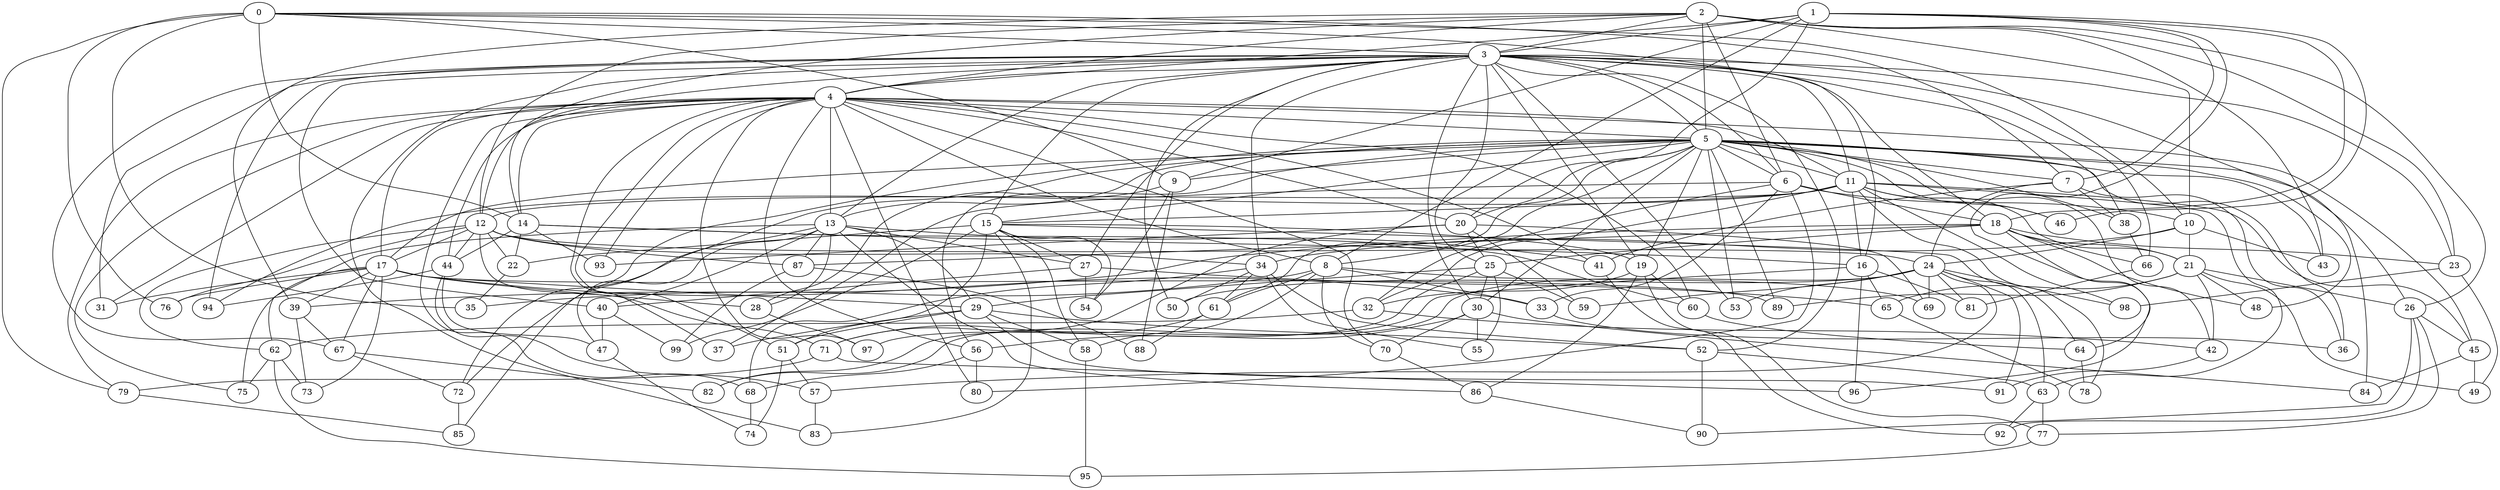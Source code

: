 strict graph "barabasi_albert_graph(100,3)" {
0;
1;
2;
3;
4;
5;
6;
7;
8;
9;
10;
11;
12;
13;
14;
15;
16;
17;
18;
19;
20;
21;
22;
23;
24;
25;
26;
27;
28;
29;
30;
31;
32;
33;
34;
35;
36;
37;
38;
39;
40;
41;
42;
43;
44;
45;
46;
47;
48;
49;
50;
51;
52;
53;
54;
55;
56;
57;
58;
59;
60;
61;
62;
63;
64;
65;
66;
67;
68;
69;
70;
71;
72;
73;
74;
75;
76;
77;
78;
79;
80;
81;
82;
83;
84;
85;
86;
87;
88;
89;
90;
91;
92;
93;
94;
95;
96;
97;
98;
99;
0 -- 3  [is_available=True, prob="0.276737368821"];
0 -- 7  [is_available=True, prob="0.520986492666"];
0 -- 9  [is_available=True, prob="0.534124123859"];
0 -- 10  [is_available=True, prob="0.080489124311"];
0 -- 76  [is_available=True, prob="0.8428792346"];
0 -- 14  [is_available=True, prob="0.352140951702"];
0 -- 79  [is_available=True, prob="0.386607679558"];
0 -- 16  [is_available=True, prob="0.64375789707"];
0 -- 35  [is_available=True, prob="0.123207542424"];
1 -- 96  [is_available=True, prob="1.0"];
1 -- 3  [is_available=True, prob="0.978832650037"];
1 -- 4  [is_available=True, prob="0.227187453128"];
1 -- 7  [is_available=True, prob="1.0"];
1 -- 8  [is_available=True, prob="0.629427544225"];
1 -- 9  [is_available=True, prob="0.218765249359"];
1 -- 46  [is_available=True, prob="0.668790356708"];
1 -- 18  [is_available=True, prob="1.0"];
1 -- 20  [is_available=True, prob="0.0708927186659"];
2 -- 3  [is_available=True, prob="1.0"];
2 -- 4  [is_available=True, prob="0.138835765925"];
2 -- 5  [is_available=True, prob="1.0"];
2 -- 6  [is_available=True, prob="1.0"];
2 -- 39  [is_available=True, prob="0.0482408141281"];
2 -- 10  [is_available=True, prob="1.0"];
2 -- 43  [is_available=True, prob="0.600491600704"];
2 -- 12  [is_available=True, prob="0.352474849798"];
2 -- 14  [is_available=True, prob="0.21869884332"];
2 -- 23  [is_available=True, prob="0.68635066629"];
2 -- 26  [is_available=True, prob="1.0"];
3 -- 4  [is_available=True, prob="0.870367827176"];
3 -- 5  [is_available=True, prob="0.692243524786"];
3 -- 6  [is_available=True, prob="0.979314658481"];
3 -- 11  [is_available=True, prob="0.40035939491"];
3 -- 12  [is_available=True, prob="1.0"];
3 -- 13  [is_available=True, prob="0.0808367075343"];
3 -- 15  [is_available=True, prob="1.0"];
3 -- 18  [is_available=True, prob="1.0"];
3 -- 19  [is_available=True, prob="1.0"];
3 -- 23  [is_available=True, prob="0.265187603788"];
3 -- 25  [is_available=True, prob="1.0"];
3 -- 27  [is_available=True, prob="0.670314727847"];
3 -- 30  [is_available=True, prob="0.297456854924"];
3 -- 31  [is_available=True, prob="0.691357465077"];
3 -- 34  [is_available=True, prob="0.130228580364"];
3 -- 38  [is_available=True, prob="0.722178365084"];
3 -- 40  [is_available=True, prob="0.997096212645"];
3 -- 50  [is_available=True, prob="0.714281471954"];
3 -- 52  [is_available=True, prob="0.559130708333"];
3 -- 53  [is_available=True, prob="0.955969775777"];
3 -- 66  [is_available=True, prob="0.717054144898"];
3 -- 67  [is_available=True, prob="0.00380338222736"];
3 -- 83  [is_available=True, prob="0.32555982408"];
3 -- 84  [is_available=True, prob="0.193304964011"];
3 -- 94  [is_available=True, prob="0.257760802652"];
4 -- 5  [is_available=True, prob="0.15018282736"];
4 -- 8  [is_available=True, prob="1.0"];
4 -- 11  [is_available=True, prob="0.681054204346"];
4 -- 13  [is_available=True, prob="0.591145192346"];
4 -- 14  [is_available=True, prob="1.0"];
4 -- 17  [is_available=True, prob="0.24268476695"];
4 -- 20  [is_available=True, prob="0.571871371263"];
4 -- 31  [is_available=True, prob="0.922486316487"];
4 -- 37  [is_available=True, prob="1.0"];
4 -- 41  [is_available=True, prob="0.366354949483"];
4 -- 44  [is_available=True, prob="0.501396799656"];
4 -- 45  [is_available=True, prob="0.759317805335"];
4 -- 51  [is_available=True, prob="0.00935509734431"];
4 -- 56  [is_available=True, prob="0.912077584942"];
4 -- 60  [is_available=True, prob="0.254013082138"];
4 -- 68  [is_available=True, prob="1.0"];
4 -- 70  [is_available=True, prob="0.108712787457"];
4 -- 75  [is_available=True, prob="1.0"];
4 -- 79  [is_available=True, prob="0.842971693646"];
4 -- 80  [is_available=True, prob="0.86129559221"];
4 -- 93  [is_available=True, prob="0.561355437322"];
4 -- 97  [is_available=True, prob="0.33192723743"];
5 -- 6  [is_available=True, prob="0.487660564606"];
5 -- 7  [is_available=True, prob="1.0"];
5 -- 8  [is_available=True, prob="0.8218150069"];
5 -- 9  [is_available=True, prob="0.357924579936"];
5 -- 11  [is_available=True, prob="0.858864631363"];
5 -- 13  [is_available=True, prob="0.549135849174"];
5 -- 15  [is_available=True, prob="0.351038466461"];
5 -- 17  [is_available=True, prob="0.168260106632"];
5 -- 19  [is_available=True, prob="1.0"];
5 -- 20  [is_available=True, prob="0.643835814313"];
5 -- 26  [is_available=True, prob="0.389613426846"];
5 -- 30  [is_available=True, prob="0.837361955645"];
5 -- 36  [is_available=True, prob="0.0917502004465"];
5 -- 38  [is_available=True, prob="0.801324058659"];
5 -- 42  [is_available=True, prob="0.14438333145"];
5 -- 43  [is_available=True, prob="0.0810169139976"];
5 -- 46  [is_available=True, prob="0.815149037462"];
5 -- 48  [is_available=True, prob="1.0"];
5 -- 53  [is_available=True, prob="0.694177102524"];
5 -- 56  [is_available=True, prob="0.83211063837"];
5 -- 61  [is_available=True, prob="1.0"];
5 -- 72  [is_available=True, prob="0.14883045708"];
5 -- 85  [is_available=True, prob="0.128750325013"];
5 -- 89  [is_available=True, prob="0.188723395999"];
6 -- 32  [is_available=True, prob="0.819589772108"];
6 -- 33  [is_available=True, prob="0.52973219235"];
6 -- 10  [is_available=True, prob="0.907608381381"];
6 -- 80  [is_available=True, prob="0.0628788660629"];
6 -- 18  [is_available=True, prob="0.814289225622"];
6 -- 37  [is_available=True, prob="0.501897623044"];
7 -- 36  [is_available=True, prob="0.845064580599"];
7 -- 38  [is_available=True, prob="0.16491196519"];
7 -- 41  [is_available=True, prob="0.0632783876783"];
7 -- 24  [is_available=True, prob="1.0"];
8 -- 35  [is_available=True, prob="1.0"];
8 -- 70  [is_available=True, prob="0.37993024154"];
8 -- 33  [is_available=True, prob="1.0"];
8 -- 58  [is_available=True, prob="1.0"];
8 -- 61  [is_available=True, prob="0.511423064488"];
8 -- 69  [is_available=True, prob="1.0"];
9 -- 54  [is_available=True, prob="0.0143582669705"];
9 -- 88  [is_available=True, prob="0.948060645031"];
9 -- 28  [is_available=True, prob="1.0"];
10 -- 43  [is_available=True, prob="0.946725032926"];
10 -- 34  [is_available=True, prob="0.702892021842"];
10 -- 21  [is_available=True, prob="1.0"];
10 -- 24  [is_available=True, prob="1.0"];
11 -- 32  [is_available=True, prob="0.521088543817"];
11 -- 98  [is_available=True, prob="1.0"];
11 -- 12  [is_available=True, prob="1.0"];
11 -- 45  [is_available=True, prob="0.981458743398"];
11 -- 46  [is_available=True, prob="0.9296422184"];
11 -- 15  [is_available=True, prob="0.805886876154"];
11 -- 16  [is_available=True, prob="0.123362201011"];
11 -- 21  [is_available=True, prob="0.433720871001"];
11 -- 78  [is_available=True, prob="1.0"];
11 -- 94  [is_available=True, prob="0.757849637198"];
11 -- 63  [is_available=True, prob="0.745408583621"];
12 -- 71  [is_available=True, prob="1.0"];
12 -- 76  [is_available=True, prob="0.34531377187"];
12 -- 44  [is_available=True, prob="0.81897305275"];
12 -- 34  [is_available=True, prob="0.146897111091"];
12 -- 17  [is_available=True, prob="0.429514898402"];
12 -- 22  [is_available=True, prob="0.212448689583"];
12 -- 87  [is_available=True, prob="0.465440880041"];
12 -- 24  [is_available=True, prob="1.0"];
12 -- 62  [is_available=True, prob="0.22650924317"];
13 -- 40  [is_available=True, prob="0.0174588349643"];
13 -- 41  [is_available=True, prob="0.603807633892"];
13 -- 47  [is_available=True, prob="1.0"];
13 -- 72  [is_available=True, prob="0.686031424436"];
13 -- 86  [is_available=True, prob="0.351646843038"];
13 -- 87  [is_available=True, prob="0.248790680712"];
13 -- 27  [is_available=True, prob="0.821044739003"];
13 -- 28  [is_available=True, prob="1.0"];
13 -- 29  [is_available=True, prob="0.769021685219"];
13 -- 62  [is_available=True, prob="0.465642777236"];
14 -- 44  [is_available=True, prob="0.390142486338"];
14 -- 16  [is_available=True, prob="0.336735819413"];
14 -- 22  [is_available=True, prob="0.378716822556"];
14 -- 60  [is_available=True, prob="0.502701515716"];
14 -- 93  [is_available=True, prob="0.551549486608"];
15 -- 64  [is_available=True, prob="0.815309983334"];
15 -- 51  [is_available=True, prob="0.91659128671"];
15 -- 83  [is_available=True, prob="0.16363239964"];
15 -- 54  [is_available=True, prob="0.374431377579"];
15 -- 99  [is_available=True, prob="1.0"];
15 -- 19  [is_available=True, prob="1.0"];
15 -- 22  [is_available=True, prob="1.0"];
15 -- 58  [is_available=True, prob="0.133689475859"];
15 -- 27  [is_available=True, prob="0.517922180149"];
16 -- 65  [is_available=True, prob="1.0"];
16 -- 96  [is_available=True, prob="0.0323198711545"];
16 -- 81  [is_available=True, prob="0.962228738915"];
16 -- 82  [is_available=True, prob="0.372348615471"];
17 -- 33  [is_available=True, prob="0.855926944259"];
17 -- 67  [is_available=True, prob="1.0"];
17 -- 39  [is_available=True, prob="0.534480214442"];
17 -- 73  [is_available=True, prob="0.316014153257"];
17 -- 75  [is_available=True, prob="0.16960078459"];
17 -- 76  [is_available=True, prob="0.658989726423"];
17 -- 89  [is_available=True, prob="0.547349726932"];
17 -- 28  [is_available=True, prob="0.245918222237"];
17 -- 29  [is_available=True, prob="0.437571041758"];
17 -- 31  [is_available=True, prob="0.962867528619"];
18 -- 64  [is_available=True, prob="1.0"];
18 -- 66  [is_available=True, prob="0.0662847810047"];
18 -- 39  [is_available=True, prob="0.139263507215"];
18 -- 87  [is_available=True, prob="0.417843489338"];
18 -- 48  [is_available=True, prob="0.221111049586"];
18 -- 21  [is_available=True, prob="0.282123496202"];
18 -- 23  [is_available=True, prob="0.552149657234"];
18 -- 25  [is_available=True, prob="0.0751962533722"];
19 -- 32  [is_available=True, prob="0.609642325598"];
19 -- 77  [is_available=True, prob="0.190195050538"];
19 -- 86  [is_available=True, prob="1.0"];
19 -- 60  [is_available=True, prob="0.541861647039"];
20 -- 71  [is_available=True, prob="0.168397636648"];
20 -- 25  [is_available=True, prob="0.030214881665"];
20 -- 59  [is_available=True, prob="1.0"];
20 -- 93  [is_available=True, prob="0.0220178454919"];
20 -- 69  [is_available=True, prob="1.0"];
21 -- 65  [is_available=True, prob="0.298748861481"];
21 -- 42  [is_available=True, prob="0.708397877338"];
21 -- 48  [is_available=True, prob="0.599175543551"];
21 -- 49  [is_available=True, prob="0.386338264258"];
21 -- 89  [is_available=True, prob="0.62069965241"];
21 -- 26  [is_available=True, prob="0.403402331024"];
22 -- 35  [is_available=True, prob="0.0148305070759"];
23 -- 98  [is_available=True, prob="0.407240252906"];
23 -- 49  [is_available=True, prob="0.805738166666"];
24 -- 98  [is_available=True, prob="0.480715075178"];
24 -- 91  [is_available=True, prob="1.0"];
24 -- 69  [is_available=True, prob="0.905422509659"];
24 -- 82  [is_available=True, prob="0.0768757389764"];
24 -- 81  [is_available=True, prob="0.795113795561"];
24 -- 50  [is_available=True, prob="0.77627912144"];
24 -- 53  [is_available=True, prob="0.944811826844"];
24 -- 57  [is_available=True, prob="1.0"];
24 -- 59  [is_available=True, prob="0.533569613499"];
24 -- 63  [is_available=True, prob="0.601404188101"];
25 -- 97  [is_available=True, prob="0.755887455267"];
25 -- 55  [is_available=True, prob="1.0"];
25 -- 59  [is_available=True, prob="0.239944687748"];
25 -- 29  [is_available=True, prob="0.225832704836"];
25 -- 30  [is_available=True, prob="1.0"];
26 -- 45  [is_available=True, prob="0.635814888143"];
26 -- 77  [is_available=True, prob="0.462583717266"];
26 -- 90  [is_available=True, prob="0.852041956753"];
26 -- 92  [is_available=True, prob="1.0"];
27 -- 65  [is_available=True, prob="0.409458153291"];
27 -- 40  [is_available=True, prob="0.43422763926"];
27 -- 54  [is_available=True, prob="1.0"];
28 -- 97  [is_available=True, prob="0.191253845689"];
29 -- 37  [is_available=True, prob="0.759594139786"];
29 -- 51  [is_available=True, prob="1.0"];
29 -- 52  [is_available=True, prob="0.779820871155"];
29 -- 58  [is_available=True, prob="0.149339772023"];
29 -- 91  [is_available=True, prob="0.796312343523"];
30 -- 70  [is_available=True, prob="0.398238527804"];
30 -- 84  [is_available=True, prob="0.511117984329"];
30 -- 55  [is_available=True, prob="0.228828757015"];
30 -- 56  [is_available=True, prob="1.0"];
32 -- 42  [is_available=True, prob="1.0"];
32 -- 62  [is_available=True, prob="0.0346943613876"];
33 -- 36  [is_available=True, prob="1.0"];
34 -- 68  [is_available=True, prob="0.301274080001"];
34 -- 50  [is_available=True, prob="1.0"];
34 -- 52  [is_available=True, prob="0.793269520003"];
34 -- 55  [is_available=True, prob="0.13558032093"];
34 -- 61  [is_available=True, prob="0.33898174297"];
38 -- 66  [is_available=True, prob="1.0"];
39 -- 67  [is_available=True, prob="1.0"];
39 -- 73  [is_available=True, prob="1.0"];
40 -- 99  [is_available=True, prob="0.32983206822"];
40 -- 47  [is_available=True, prob="1.0"];
41 -- 92  [is_available=True, prob="0.814875962793"];
42 -- 91  [is_available=True, prob="1.0"];
44 -- 47  [is_available=True, prob="0.851707588786"];
44 -- 57  [is_available=True, prob="1.0"];
44 -- 94  [is_available=True, prob="0.647264515054"];
45 -- 84  [is_available=True, prob="0.368944269865"];
45 -- 49  [is_available=True, prob="0.303468211696"];
47 -- 74  [is_available=True, prob="0.546072557626"];
51 -- 57  [is_available=True, prob="0.0320091799112"];
51 -- 74  [is_available=True, prob="0.0441796137096"];
52 -- 90  [is_available=True, prob="0.458214471795"];
52 -- 63  [is_available=True, prob="0.18148960236"];
56 -- 80  [is_available=True, prob="1.0"];
56 -- 68  [is_available=True, prob="1.0"];
57 -- 83  [is_available=True, prob="0.0279235468625"];
58 -- 95  [is_available=True, prob="0.934900144219"];
60 -- 64  [is_available=True, prob="0.184991671852"];
61 -- 88  [is_available=True, prob="0.43188318178"];
61 -- 71  [is_available=True, prob="0.419979818144"];
62 -- 73  [is_available=True, prob="0.0131579611368"];
62 -- 75  [is_available=True, prob="1.0"];
62 -- 95  [is_available=True, prob="1.0"];
63 -- 92  [is_available=True, prob="0.0630254522032"];
63 -- 77  [is_available=True, prob="0.654934020096"];
64 -- 78  [is_available=True, prob="0.189454287712"];
65 -- 78  [is_available=True, prob="0.718204249616"];
66 -- 81  [is_available=True, prob="1.0"];
67 -- 72  [is_available=True, prob="0.848681093419"];
67 -- 82  [is_available=True, prob="1.0"];
68 -- 74  [is_available=True, prob="0.949364147175"];
70 -- 86  [is_available=True, prob="0.341064984198"];
71 -- 96  [is_available=True, prob="1.0"];
71 -- 79  [is_available=True, prob="0.715637185667"];
72 -- 85  [is_available=True, prob="1.0"];
77 -- 95  [is_available=True, prob="0.356269036649"];
79 -- 85  [is_available=True, prob="0.717544592931"];
86 -- 90  [is_available=True, prob="0.0885775638641"];
87 -- 88  [is_available=True, prob="0.484987181148"];
87 -- 99  [is_available=True, prob="0.539075582094"];
}
